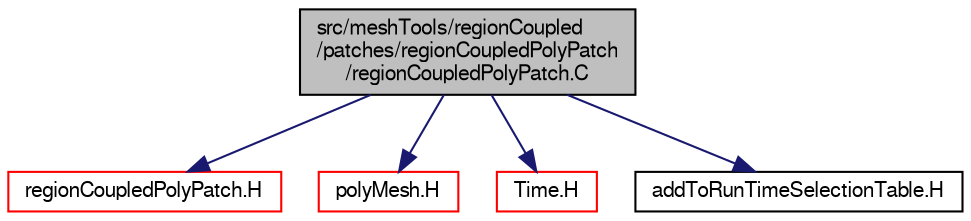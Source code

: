 digraph "src/meshTools/regionCoupled/patches/regionCoupledPolyPatch/regionCoupledPolyPatch.C"
{
  bgcolor="transparent";
  edge [fontname="FreeSans",fontsize="10",labelfontname="FreeSans",labelfontsize="10"];
  node [fontname="FreeSans",fontsize="10",shape=record];
  Node0 [label="src/meshTools/regionCoupled\l/patches/regionCoupledPolyPatch\l/regionCoupledPolyPatch.C",height=0.2,width=0.4,color="black", fillcolor="grey75", style="filled", fontcolor="black"];
  Node0 -> Node1 [color="midnightblue",fontsize="10",style="solid",fontname="FreeSans"];
  Node1 [label="regionCoupledPolyPatch.H",height=0.2,width=0.4,color="red",URL="$a07754.html"];
  Node0 -> Node201 [color="midnightblue",fontsize="10",style="solid",fontname="FreeSans"];
  Node201 [label="polyMesh.H",height=0.2,width=0.4,color="red",URL="$a11630.html"];
  Node0 -> Node239 [color="midnightblue",fontsize="10",style="solid",fontname="FreeSans"];
  Node239 [label="Time.H",height=0.2,width=0.4,color="red",URL="$a09311.html"];
  Node0 -> Node275 [color="midnightblue",fontsize="10",style="solid",fontname="FreeSans"];
  Node275 [label="addToRunTimeSelectionTable.H",height=0.2,width=0.4,color="black",URL="$a09263.html",tooltip="Macros for easy insertion into run-time selection tables. "];
}

